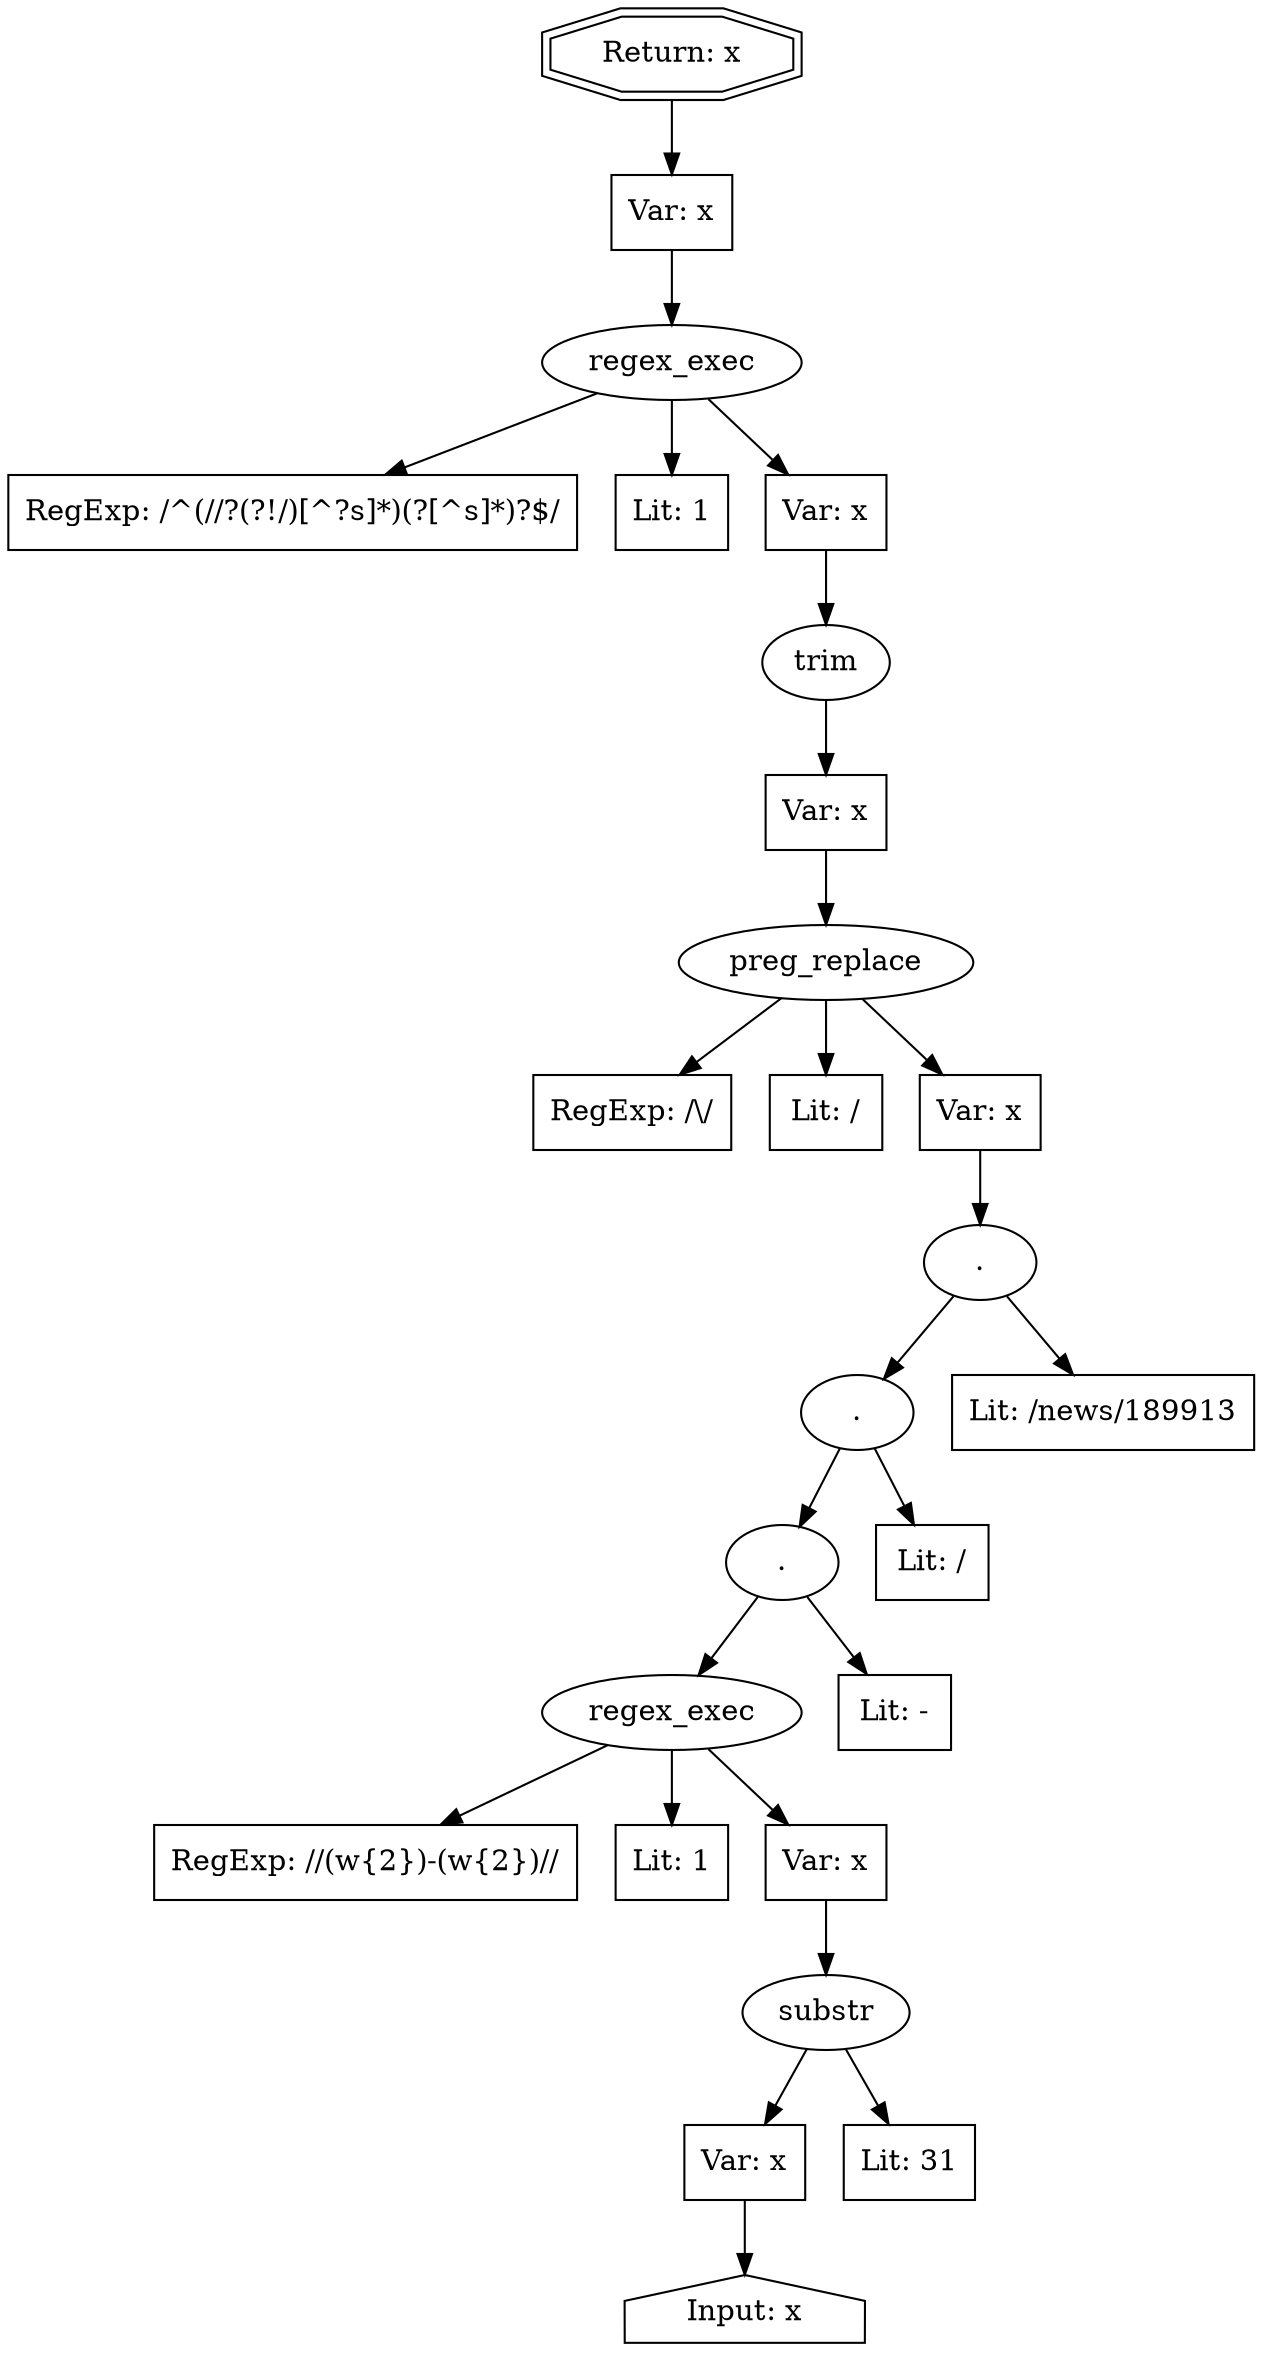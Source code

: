 // Finding: af5bbcdd-8791-4660-ad1b-60f13c02b968
// Finding.url: https://compete.example359.com/en-us/?smcid=pdc:en-us:primary nav:msg-games:competition-center##"></iframe></style></script></object></embed></textarea><img src=x onerror=taintfoxLog('17697f36cdfc4f2e9ad23cd30b1947de')><!--/*
// Finding.parentloc: https://compete.example359.com/en-us/?smcid=pdc:en-us:primary nav:msg-games:competition-center##"></iframe></style></script></object></embed></textarea><img src=x onerror=taintfoxLog('17697f36cdfc4f2e9ad23cd30b1947de')><!--/*
// Finding.domain: compete.example359.com
// Finding.base_domain: example359.com
// Finding.source: location.href
// Finding.sink: innerHTML
// Sanitizer.score: 1
// Sanitizer.name: so/P/o.prototype.parse
// Sanitizer.location: https://compete.example359.com/_next/static/chunks/commons.7affa92f80b4284452dd.js - so/P/o.prototype.parse:1:967562
// Finding.begin: 256
// Finding.end: 258
// Finding.original_uuid: 16bcd5fd-b30a-4511-8685-89a6bf544fe8
// Finding.TwentyFiveMillionFlowsId: 1790208811
// Finding.script: https://compete.example359.com/static/vendor/jetstream/shared-nav.js
// Finding.line: 1
// Exploit.uuid: 17697f36-cdfc-4f2e-9ad2-3cd30b1947de
// Exploit.success: false
// Exploit.status: validated
// Exploit.method: C
// Exploit.type: html
// Exploit.token: attribute
// Exploit.content: href
// Exploit.quote_type: "
// Exploit.tag: a
// Exploit.break_out: #"></iframe></style></script></object></embed></textarea><img src=x onerror=
// Exploit.break_in: ><!--/*
// Exploit.payload: #"></iframe></style></script></object></embed></textarea><img src=x onerror=taintfoxLog(1)><!--/*
// Exploit.begin_taint_url: 32
// Exploit.end_taint_url: 34
// Exploit.replace_begin_url: 95
// Exploit.replace_end_url: 95
// Exploit.replace_begin_param: 219
// Exploit.replace_end_param: 219
// Issues.LargestEncodeAttrStringChain: 0
// Issues.LargestTextFragmentEncodeChainLength: 0
// Issues.HasApproximation: false
// Issues.HasMissingImplementation: false
// Issues.HasInfiniteRegexWithFunctionReplacer: false
// Issues.MergedSplitAndJoins: false
// Issues.HasUrlInRhsOfReplace: false
// Issues.HasUrlInLhsOfReplace: false
// Issues.HasCookieValueInLhsOfreplace: false
// Issues.HasCookieValueInRhsOfreplace: false
// Issues.HasCookieValueInMatchPattern: false
// Issues.HasCookieValueInExecPattern: false
// Issues.RemovedLRConcats: true
// Issues.RemovedReplaceArtifacts: false
// Issues.HasUrlInMatchPattern: false
// Issues.HasUrlInExecPattern: false
// Issues.RemovedNOPreplaces: false
// Issues.Known_sanitizer: false
// DepGraph.hash: 1413585282
// DepGraph.sanitizer_hash: 1345276045
// Removed LR concats 
digraph cfg {
n0 [shape=house, label="Input: x"];
n1 [shape=ellipse, label="substr"];
n2 [shape=box, label="Var: x"];
n3 [shape=box, label="Lit: 31"];
n4 [shape=ellipse, label="regex_exec"];
n5 [shape=box, label="RegExp: /\/(\w{2})-(\w{2})\//"];
n6 [shape=box, label="Lit: 1"];
n7 [shape=box, label="Var: x"];
n8 [shape=ellipse, label="."];
n9 [shape=box, label="Lit: -"];
n10 [shape=ellipse, label="."];
n11 [shape=box, label="Lit: /"];
n12 [shape=ellipse, label="."];
n13 [shape=box, label="Lit: /news/189913"];
n14 [shape=ellipse, label="preg_replace"];
n15 [shape=box, label="RegExp: /\\/"];
n16 [shape=box, label="Lit: /"];
n17 [shape=box, label="Var: x"];
n18 [shape=ellipse, label="trim"];
n19 [shape=box, label="Var: x"];
n20 [shape=ellipse, label="regex_exec"];
n21 [shape=box, label="RegExp: /^(\/\/?(?!\/)[^\?\s]*)(\?[^\s]*)?$/"];
n22 [shape=box, label="Lit: 1"];
n23 [shape=box, label="Var: x"];
n24 [shape=box, label="Var: x"];
n25 [shape=doubleoctagon, label="Return: x"];
n2 -> n0;
n1 -> n2;
n1 -> n3;
n7 -> n1;
n4 -> n5;
n4 -> n6;
n4 -> n7;
n8 -> n4;
n8 -> n9;
n10 -> n11;
n10 -> n8;
n12 -> n10;
n12 -> n13;
n17 -> n12;
n14 -> n15;
n14 -> n16;
n14 -> n17;
n19 -> n14;
n18 -> n19;
n23 -> n18;
n20 -> n21;
n20 -> n22;
n20 -> n23;
n24 -> n20;
n25 -> n24;
}